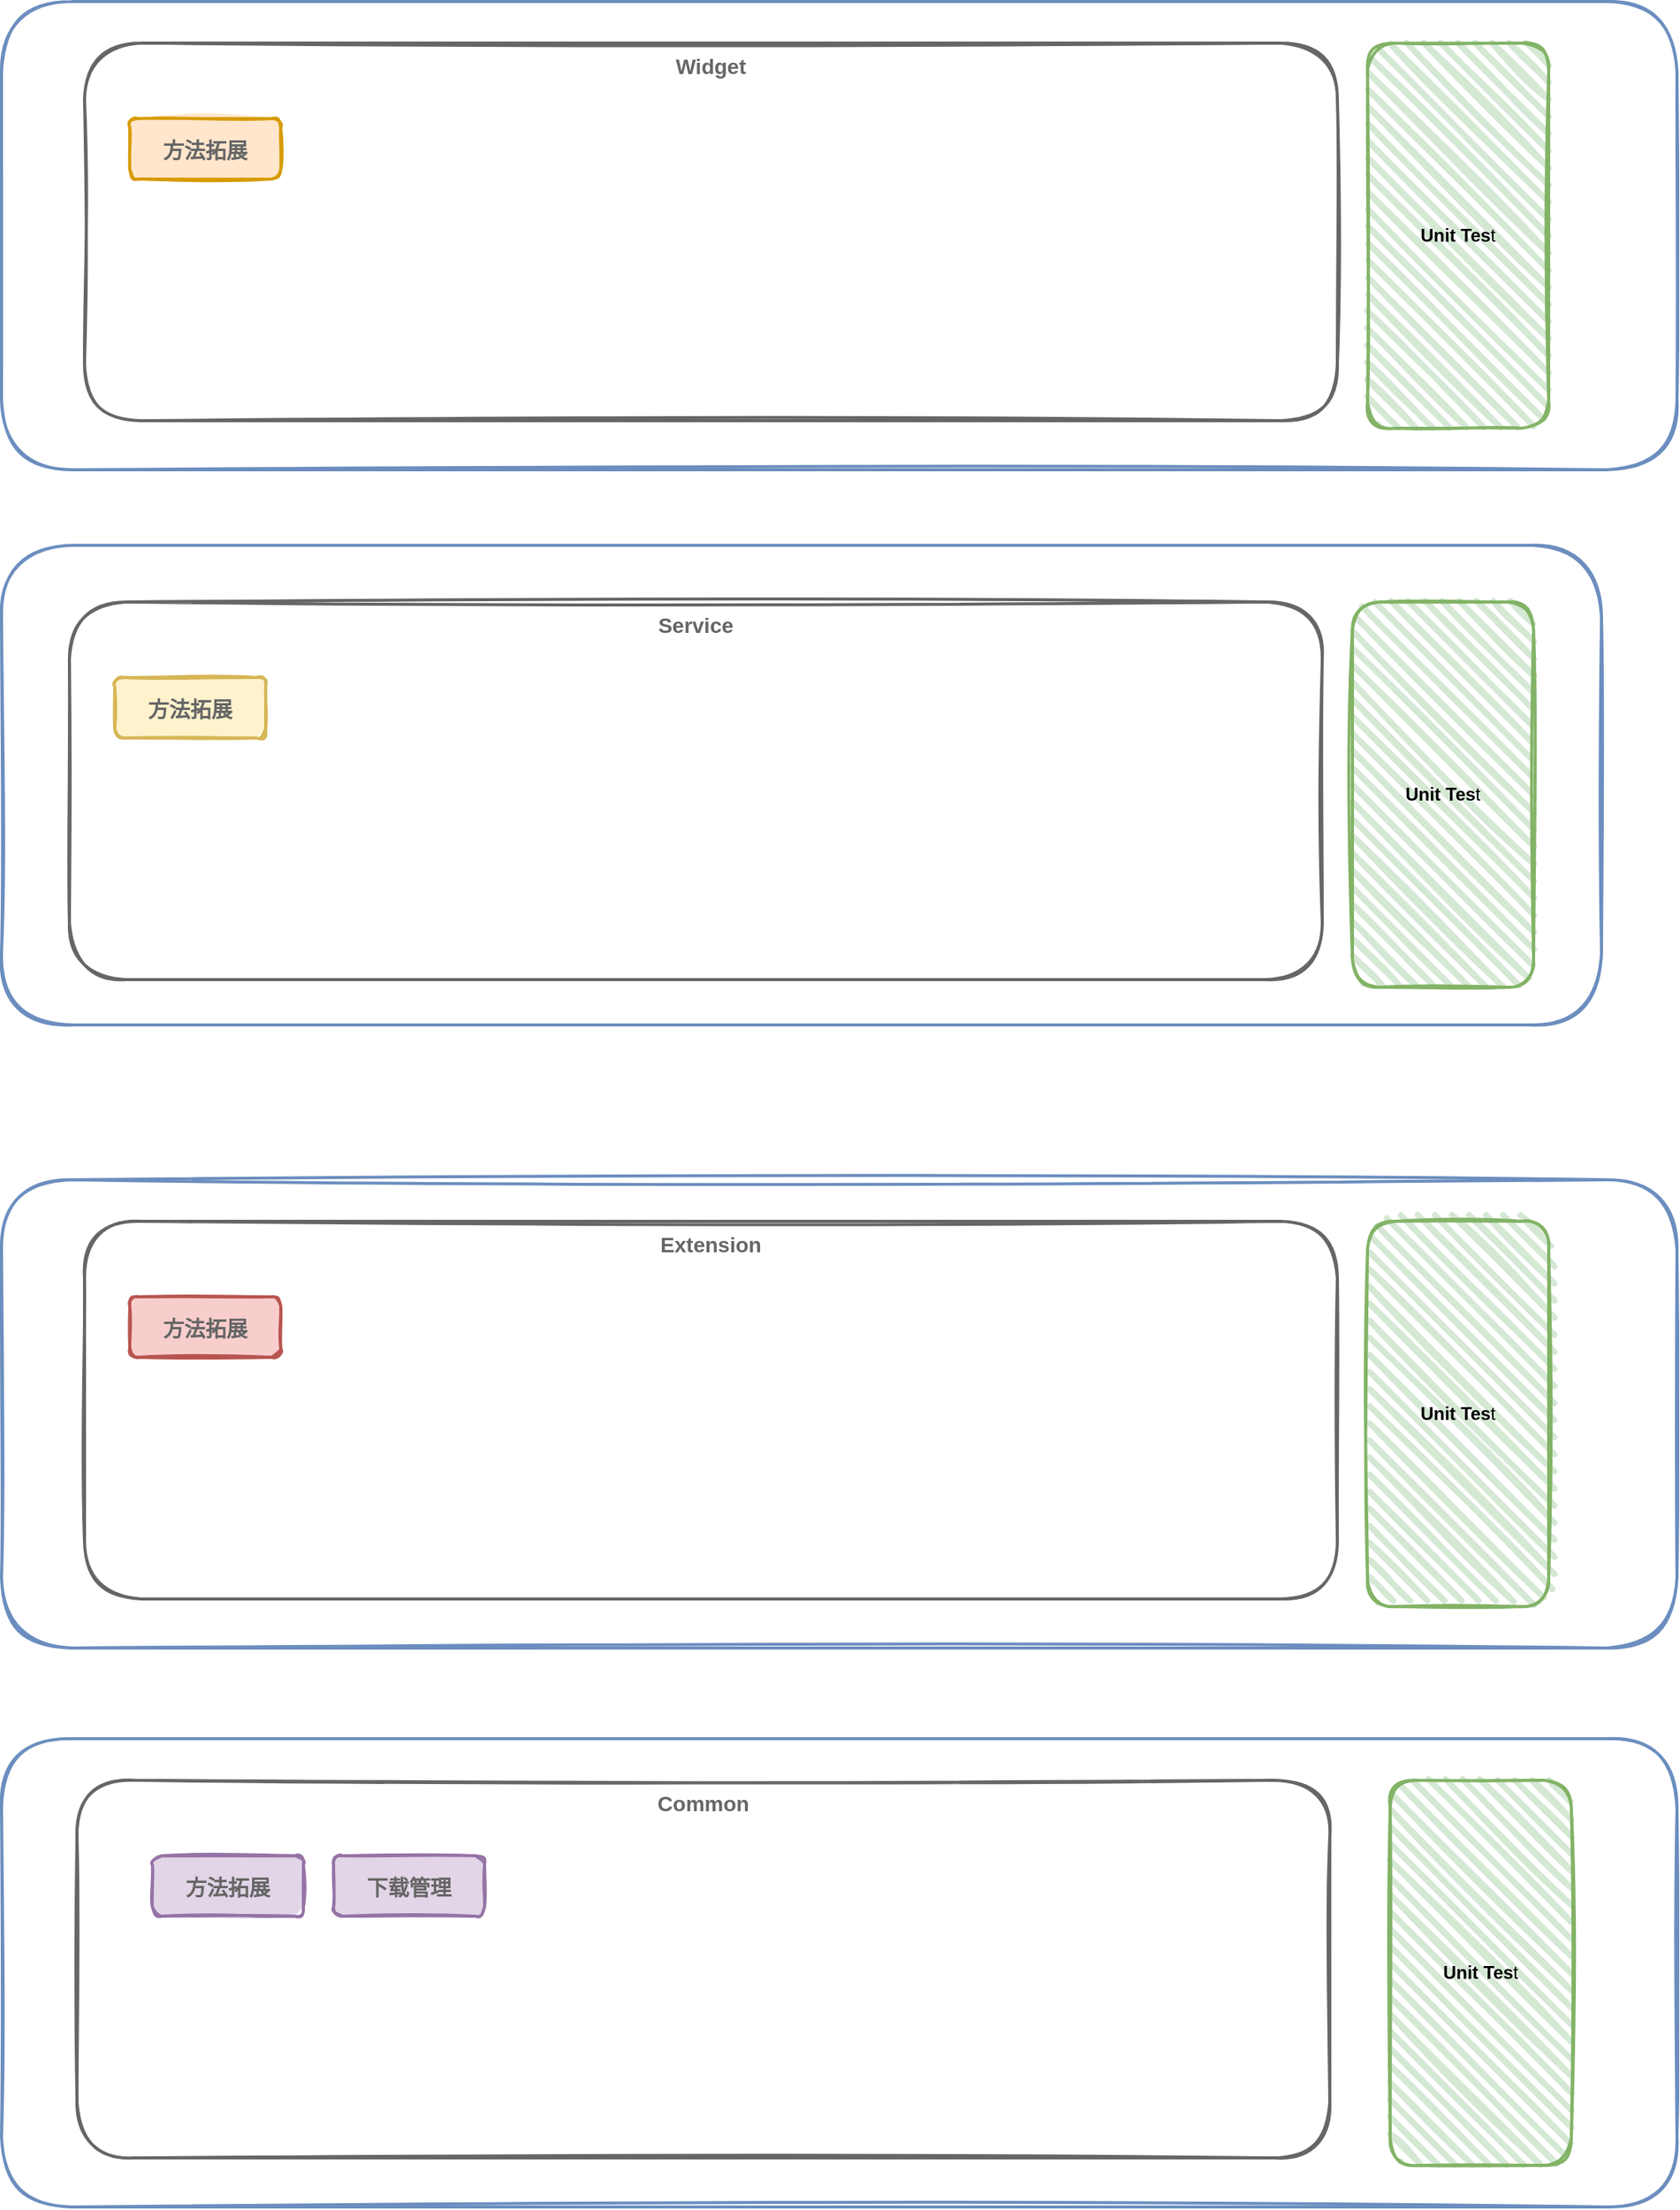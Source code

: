 <mxfile version="13.10.3" type="github">
  <diagram id="LzC7ekAIBzmgdOxqZEMj" name="Page-1">
    <mxGraphModel dx="2066" dy="1129" grid="1" gridSize="10" guides="1" tooltips="1" connect="1" arrows="1" fold="1" page="1" pageScale="1" pageWidth="2339" pageHeight="3300" math="0" shadow="0">
      <root>
        <mxCell id="0" />
        <mxCell id="1" parent="0" />
        <mxCell id="0ocmr3XgfWz1kHQLtZ8I-3" value="" style="rounded=1;whiteSpace=wrap;html=1;strokeWidth=2;fillWeight=4;hachureGap=8;hachureAngle=45;sketch=1;strokeColor=#6c8ebf;fillColor=none;" vertex="1" parent="1">
          <mxGeometry x="580" y="2690" width="1110" height="310" as="geometry" />
        </mxCell>
        <mxCell id="0ocmr3XgfWz1kHQLtZ8I-4" value="&lt;b&gt;Unit Tes&lt;/b&gt;t" style="rounded=1;whiteSpace=wrap;html=1;strokeWidth=2;fillWeight=4;hachureGap=8;hachureAngle=45;fillColor=#d5e8d4;sketch=1;strokeColor=#82b366;glass=0;" vertex="1" parent="1">
          <mxGeometry x="1500" y="2717.5" width="120" height="255" as="geometry" />
        </mxCell>
        <mxCell id="0ocmr3XgfWz1kHQLtZ8I-2" value="&lt;font color=&quot;#666666&quot; style=&quot;font-size: 14px&quot;&gt;&lt;b&gt;Common&lt;/b&gt;&lt;/font&gt;" style="rounded=1;whiteSpace=wrap;html=1;strokeWidth=2;fillWeight=4;hachureGap=8;hachureAngle=45;sketch=1;verticalAlign=top;strokeColor=#666666;fontColor=#333333;fillColor=none;" vertex="1" parent="1">
          <mxGeometry x="630" y="2717.5" width="830" height="250" as="geometry" />
        </mxCell>
        <mxCell id="5PGS94fac4Zu8GUAW_lK-9" value="&lt;h2&gt;&lt;font style=&quot;font-size: 14px&quot; color=&quot;#666666&quot;&gt;方法拓展&lt;/font&gt;&lt;/h2&gt;" style="rounded=1;whiteSpace=wrap;html=1;strokeWidth=2;fillWeight=4;hachureGap=8;hachureAngle=45;sketch=1;fillStyle=solid;fillColor=#e1d5e7;strokeColor=#9673a6;" parent="1" vertex="1">
          <mxGeometry x="680" y="2767.5" width="100" height="40" as="geometry" />
        </mxCell>
        <mxCell id="0ocmr3XgfWz1kHQLtZ8I-5" value="" style="rounded=1;whiteSpace=wrap;html=1;strokeWidth=2;fillWeight=4;hachureGap=8;hachureAngle=45;sketch=1;strokeColor=#6c8ebf;fillColor=none;" vertex="1" parent="1">
          <mxGeometry x="580" y="2320" width="1110" height="310" as="geometry" />
        </mxCell>
        <mxCell id="0ocmr3XgfWz1kHQLtZ8I-6" value="&lt;b&gt;Unit Tes&lt;/b&gt;t" style="rounded=1;whiteSpace=wrap;html=1;strokeWidth=2;fillWeight=4;hachureGap=8;hachureAngle=45;fillColor=#d5e8d4;sketch=1;strokeColor=#82b366;glass=0;" vertex="1" parent="1">
          <mxGeometry x="1485" y="2347.5" width="120" height="255" as="geometry" />
        </mxCell>
        <mxCell id="0ocmr3XgfWz1kHQLtZ8I-7" value="&lt;font color=&quot;#666666&quot;&gt;&lt;span style=&quot;font-size: 14px&quot;&gt;&lt;b&gt;Extension&lt;/b&gt;&lt;/span&gt;&lt;/font&gt;" style="rounded=1;whiteSpace=wrap;html=1;strokeWidth=2;fillWeight=4;hachureGap=8;hachureAngle=45;sketch=1;verticalAlign=top;strokeColor=#666666;fontColor=#333333;fillColor=none;" vertex="1" parent="1">
          <mxGeometry x="635" y="2347.5" width="830" height="250" as="geometry" />
        </mxCell>
        <mxCell id="0ocmr3XgfWz1kHQLtZ8I-8" value="&lt;h2&gt;&lt;font style=&quot;font-size: 14px&quot; color=&quot;#666666&quot;&gt;方法拓展&lt;/font&gt;&lt;/h2&gt;" style="rounded=1;whiteSpace=wrap;html=1;strokeWidth=2;fillWeight=4;hachureGap=8;hachureAngle=45;sketch=1;fillStyle=solid;fillColor=#f8cecc;strokeColor=#b85450;" vertex="1" parent="1">
          <mxGeometry x="665" y="2397.5" width="100" height="40" as="geometry" />
        </mxCell>
        <mxCell id="0ocmr3XgfWz1kHQLtZ8I-10" value="" style="rounded=1;whiteSpace=wrap;html=1;strokeWidth=2;fillWeight=4;hachureGap=8;hachureAngle=45;sketch=1;strokeColor=#6c8ebf;fillColor=none;" vertex="1" parent="1">
          <mxGeometry x="580" y="1900" width="1060" height="317.5" as="geometry" />
        </mxCell>
        <mxCell id="0ocmr3XgfWz1kHQLtZ8I-11" value="&lt;b&gt;Unit Tes&lt;/b&gt;t" style="rounded=1;whiteSpace=wrap;html=1;strokeWidth=2;fillWeight=4;hachureGap=8;hachureAngle=45;fillColor=#d5e8d4;sketch=1;strokeColor=#82b366;glass=0;" vertex="1" parent="1">
          <mxGeometry x="1475" y="1937.5" width="120" height="255" as="geometry" />
        </mxCell>
        <mxCell id="0ocmr3XgfWz1kHQLtZ8I-12" value="&lt;font color=&quot;#666666&quot; style=&quot;font-size: 14px&quot;&gt;&lt;b&gt;Service&lt;br&gt;&lt;/b&gt;&lt;/font&gt;" style="rounded=1;whiteSpace=wrap;html=1;strokeWidth=2;fillWeight=4;hachureGap=8;hachureAngle=45;sketch=1;verticalAlign=top;strokeColor=#666666;fontColor=#333333;fillColor=none;" vertex="1" parent="1">
          <mxGeometry x="625" y="1937.5" width="830" height="250" as="geometry" />
        </mxCell>
        <mxCell id="0ocmr3XgfWz1kHQLtZ8I-13" value="&lt;h2&gt;&lt;font style=&quot;font-size: 14px&quot; color=&quot;#666666&quot;&gt;方法拓展&lt;/font&gt;&lt;/h2&gt;" style="rounded=1;whiteSpace=wrap;html=1;strokeWidth=2;fillWeight=4;hachureGap=8;hachureAngle=45;sketch=1;fillStyle=solid;fillColor=#fff2cc;strokeColor=#d6b656;" vertex="1" parent="1">
          <mxGeometry x="655" y="1987.5" width="100" height="40" as="geometry" />
        </mxCell>
        <mxCell id="0ocmr3XgfWz1kHQLtZ8I-15" value="" style="rounded=1;whiteSpace=wrap;html=1;strokeWidth=2;fillWeight=4;hachureGap=8;hachureAngle=45;sketch=1;strokeColor=#6c8ebf;fillColor=none;" vertex="1" parent="1">
          <mxGeometry x="580" y="1540" width="1110" height="310" as="geometry" />
        </mxCell>
        <mxCell id="0ocmr3XgfWz1kHQLtZ8I-16" value="&lt;b&gt;Unit Tes&lt;/b&gt;t" style="rounded=1;whiteSpace=wrap;html=1;strokeWidth=2;fillWeight=4;hachureGap=8;hachureAngle=45;fillColor=#d5e8d4;sketch=1;strokeColor=#82b366;glass=0;" vertex="1" parent="1">
          <mxGeometry x="1485" y="1567.5" width="120" height="255" as="geometry" />
        </mxCell>
        <mxCell id="0ocmr3XgfWz1kHQLtZ8I-17" value="&lt;font color=&quot;#666666&quot; style=&quot;font-size: 14px&quot;&gt;&lt;b&gt;Widget&lt;br&gt;&lt;/b&gt;&lt;/font&gt;" style="rounded=1;whiteSpace=wrap;html=1;strokeWidth=2;fillWeight=4;hachureGap=8;hachureAngle=45;sketch=1;verticalAlign=top;strokeColor=#666666;fontColor=#333333;fillColor=none;" vertex="1" parent="1">
          <mxGeometry x="635" y="1567.5" width="830" height="250" as="geometry" />
        </mxCell>
        <mxCell id="0ocmr3XgfWz1kHQLtZ8I-18" value="&lt;h2&gt;&lt;font style=&quot;font-size: 14px&quot; color=&quot;#666666&quot;&gt;方法拓展&lt;/font&gt;&lt;/h2&gt;" style="rounded=1;whiteSpace=wrap;html=1;strokeWidth=2;fillWeight=4;hachureGap=8;hachureAngle=45;sketch=1;fillStyle=solid;fillColor=#ffe6cc;strokeColor=#d79b00;" vertex="1" parent="1">
          <mxGeometry x="665" y="1617.5" width="100" height="40" as="geometry" />
        </mxCell>
        <mxCell id="0ocmr3XgfWz1kHQLtZ8I-20" value="&lt;h2&gt;&lt;font color=&quot;#666666&quot;&gt;&lt;span style=&quot;font-size: 14px&quot;&gt;下载管理&lt;/span&gt;&lt;/font&gt;&lt;/h2&gt;" style="rounded=1;whiteSpace=wrap;html=1;strokeWidth=2;fillWeight=4;hachureGap=8;hachureAngle=45;sketch=1;fillStyle=solid;fillColor=#e1d5e7;strokeColor=#9673a6;" vertex="1" parent="1">
          <mxGeometry x="800" y="2767.5" width="100" height="40" as="geometry" />
        </mxCell>
      </root>
    </mxGraphModel>
  </diagram>
</mxfile>
